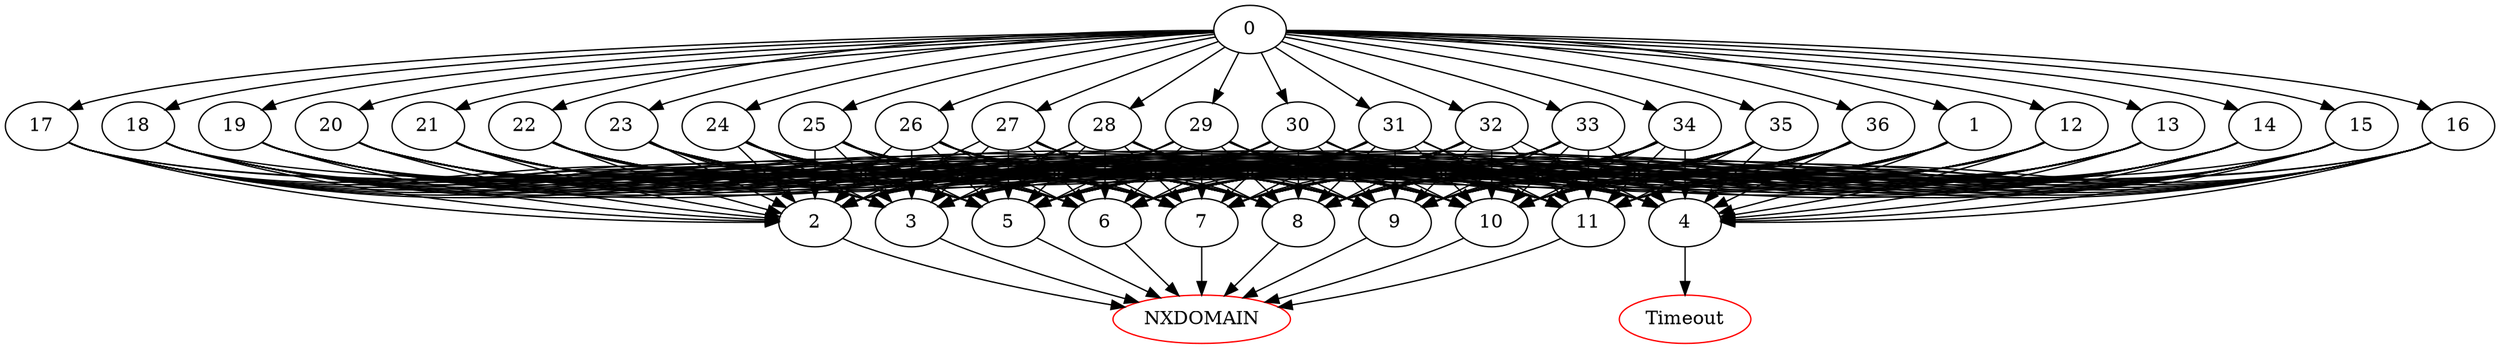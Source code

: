 digraph G {
	0 -> 1;
	0 -> 12;
	0 -> 13;
	0 -> 14;
	0 -> 15;
	0 -> 16;
	0 -> 17;
	0 -> 18;
	0 -> 19;
	0 -> 20;
	0 -> 21;
	0 -> 22;
	0 -> 23;
	0 -> 24;
	0 -> 25;
	0 -> 26;
	0 -> 27;
	0 -> 28;
	0 -> 29;
	0 -> 30;
	0 -> 31;
	0 -> 32;
	0 -> 33;
	0 -> 34;
	0 -> 35;
	0 -> 36;
	1 -> 2;
	1 -> 3;
	1 -> 4;
	1 -> 5;
	1 -> 6;
	1 -> 7;
	1 -> 8;
	1 -> 9;
	1 -> 10;
	1 -> 11;
	2 -> "NXDOMAIN";
NXDOMAIN [color=red];
	3 -> "NXDOMAIN";
NXDOMAIN [color=red];
	4 -> "Timeout";
Timeout [color=red];
	5 -> "NXDOMAIN";
NXDOMAIN [color=red];
	6 -> "NXDOMAIN";
NXDOMAIN [color=red];
	7 -> "NXDOMAIN";
NXDOMAIN [color=red];
	8 -> "NXDOMAIN";
NXDOMAIN [color=red];
	9 -> "NXDOMAIN";
NXDOMAIN [color=red];
	10 -> "NXDOMAIN";
NXDOMAIN [color=red];
	11 -> "NXDOMAIN";
NXDOMAIN [color=red];
	12 -> 2;
	12 -> 3;
	12 -> 4;
	12 -> 5;
	12 -> 6;
	12 -> 7;
	12 -> 8;
	12 -> 9;
	12 -> 10;
	12 -> 11;
	13 -> 2;
	13 -> 3;
	13 -> 4;
	13 -> 5;
	13 -> 6;
	13 -> 7;
	13 -> 8;
	13 -> 9;
	13 -> 10;
	13 -> 11;
	14 -> 2;
	14 -> 3;
	14 -> 4;
	14 -> 5;
	14 -> 6;
	14 -> 7;
	14 -> 8;
	14 -> 9;
	14 -> 10;
	14 -> 11;
	15 -> 2;
	15 -> 3;
	15 -> 4;
	15 -> 5;
	15 -> 6;
	15 -> 7;
	15 -> 8;
	15 -> 9;
	15 -> 10;
	15 -> 11;
	16 -> 2;
	16 -> 3;
	16 -> 4;
	16 -> 5;
	16 -> 6;
	16 -> 7;
	16 -> 8;
	16 -> 9;
	16 -> 10;
	16 -> 11;
	17 -> 2;
	17 -> 3;
	17 -> 4;
	17 -> 5;
	17 -> 6;
	17 -> 7;
	17 -> 8;
	17 -> 9;
	17 -> 10;
	17 -> 11;
	18 -> 2;
	18 -> 3;
	18 -> 4;
	18 -> 5;
	18 -> 6;
	18 -> 7;
	18 -> 8;
	18 -> 9;
	18 -> 10;
	18 -> 11;
	19 -> 2;
	19 -> 3;
	19 -> 4;
	19 -> 5;
	19 -> 6;
	19 -> 7;
	19 -> 8;
	19 -> 9;
	19 -> 10;
	19 -> 11;
	20 -> 2;
	20 -> 3;
	20 -> 4;
	20 -> 5;
	20 -> 6;
	20 -> 7;
	20 -> 8;
	20 -> 9;
	20 -> 10;
	20 -> 11;
	21 -> 2;
	21 -> 3;
	21 -> 4;
	21 -> 5;
	21 -> 6;
	21 -> 7;
	21 -> 8;
	21 -> 9;
	21 -> 10;
	21 -> 11;
	22 -> 2;
	22 -> 3;
	22 -> 4;
	22 -> 5;
	22 -> 6;
	22 -> 7;
	22 -> 8;
	22 -> 9;
	22 -> 10;
	22 -> 11;
	23 -> 2;
	23 -> 3;
	23 -> 4;
	23 -> 5;
	23 -> 6;
	23 -> 7;
	23 -> 8;
	23 -> 9;
	23 -> 10;
	23 -> 11;
	24 -> 2;
	24 -> 3;
	24 -> 4;
	24 -> 5;
	24 -> 6;
	24 -> 7;
	24 -> 8;
	24 -> 9;
	24 -> 10;
	24 -> 11;
	25 -> 2;
	25 -> 3;
	25 -> 4;
	25 -> 5;
	25 -> 6;
	25 -> 7;
	25 -> 8;
	25 -> 9;
	25 -> 10;
	25 -> 11;
	26 -> 2;
	26 -> 3;
	26 -> 4;
	26 -> 5;
	26 -> 6;
	26 -> 7;
	26 -> 8;
	26 -> 9;
	26 -> 10;
	26 -> 11;
	27 -> 2;
	27 -> 3;
	27 -> 4;
	27 -> 5;
	27 -> 6;
	27 -> 7;
	27 -> 8;
	27 -> 9;
	27 -> 10;
	27 -> 11;
	28 -> 2;
	28 -> 3;
	28 -> 4;
	28 -> 5;
	28 -> 6;
	28 -> 7;
	28 -> 8;
	28 -> 9;
	28 -> 10;
	28 -> 11;
	29 -> 2;
	29 -> 3;
	29 -> 4;
	29 -> 5;
	29 -> 6;
	29 -> 7;
	29 -> 8;
	29 -> 9;
	29 -> 10;
	29 -> 11;
	30 -> 2;
	30 -> 3;
	30 -> 4;
	30 -> 5;
	30 -> 6;
	30 -> 7;
	30 -> 8;
	30 -> 9;
	30 -> 10;
	30 -> 11;
	31 -> 2;
	31 -> 3;
	31 -> 4;
	31 -> 5;
	31 -> 6;
	31 -> 7;
	31 -> 8;
	31 -> 9;
	31 -> 10;
	31 -> 11;
	32 -> 2;
	32 -> 3;
	32 -> 4;
	32 -> 5;
	32 -> 6;
	32 -> 7;
	32 -> 8;
	32 -> 9;
	32 -> 10;
	32 -> 11;
	33 -> 2;
	33 -> 3;
	33 -> 4;
	33 -> 5;
	33 -> 6;
	33 -> 7;
	33 -> 8;
	33 -> 9;
	33 -> 10;
	33 -> 11;
	34 -> 2;
	34 -> 3;
	34 -> 4;
	34 -> 5;
	34 -> 6;
	34 -> 7;
	34 -> 8;
	34 -> 9;
	34 -> 10;
	34 -> 11;
	35 -> 2;
	35 -> 3;
	35 -> 4;
	35 -> 5;
	35 -> 6;
	35 -> 7;
	35 -> 8;
	35 -> 9;
	35 -> 10;
	35 -> 11;
	36 -> 2;
	36 -> 3;
	36 -> 4;
	36 -> 5;
	36 -> 6;
	36 -> 7;
	36 -> 8;
	36 -> 9;
	36 -> 10;
	36 -> 11;
}